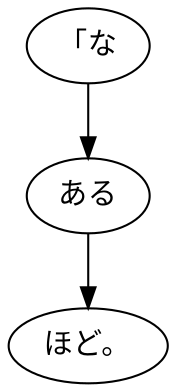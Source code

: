 digraph graph7741 {
	node0 [label="「な"];
	node1 [label="ある"];
	node2 [label="ほど。"];
	node0 -> node1;
	node1 -> node2;
}
